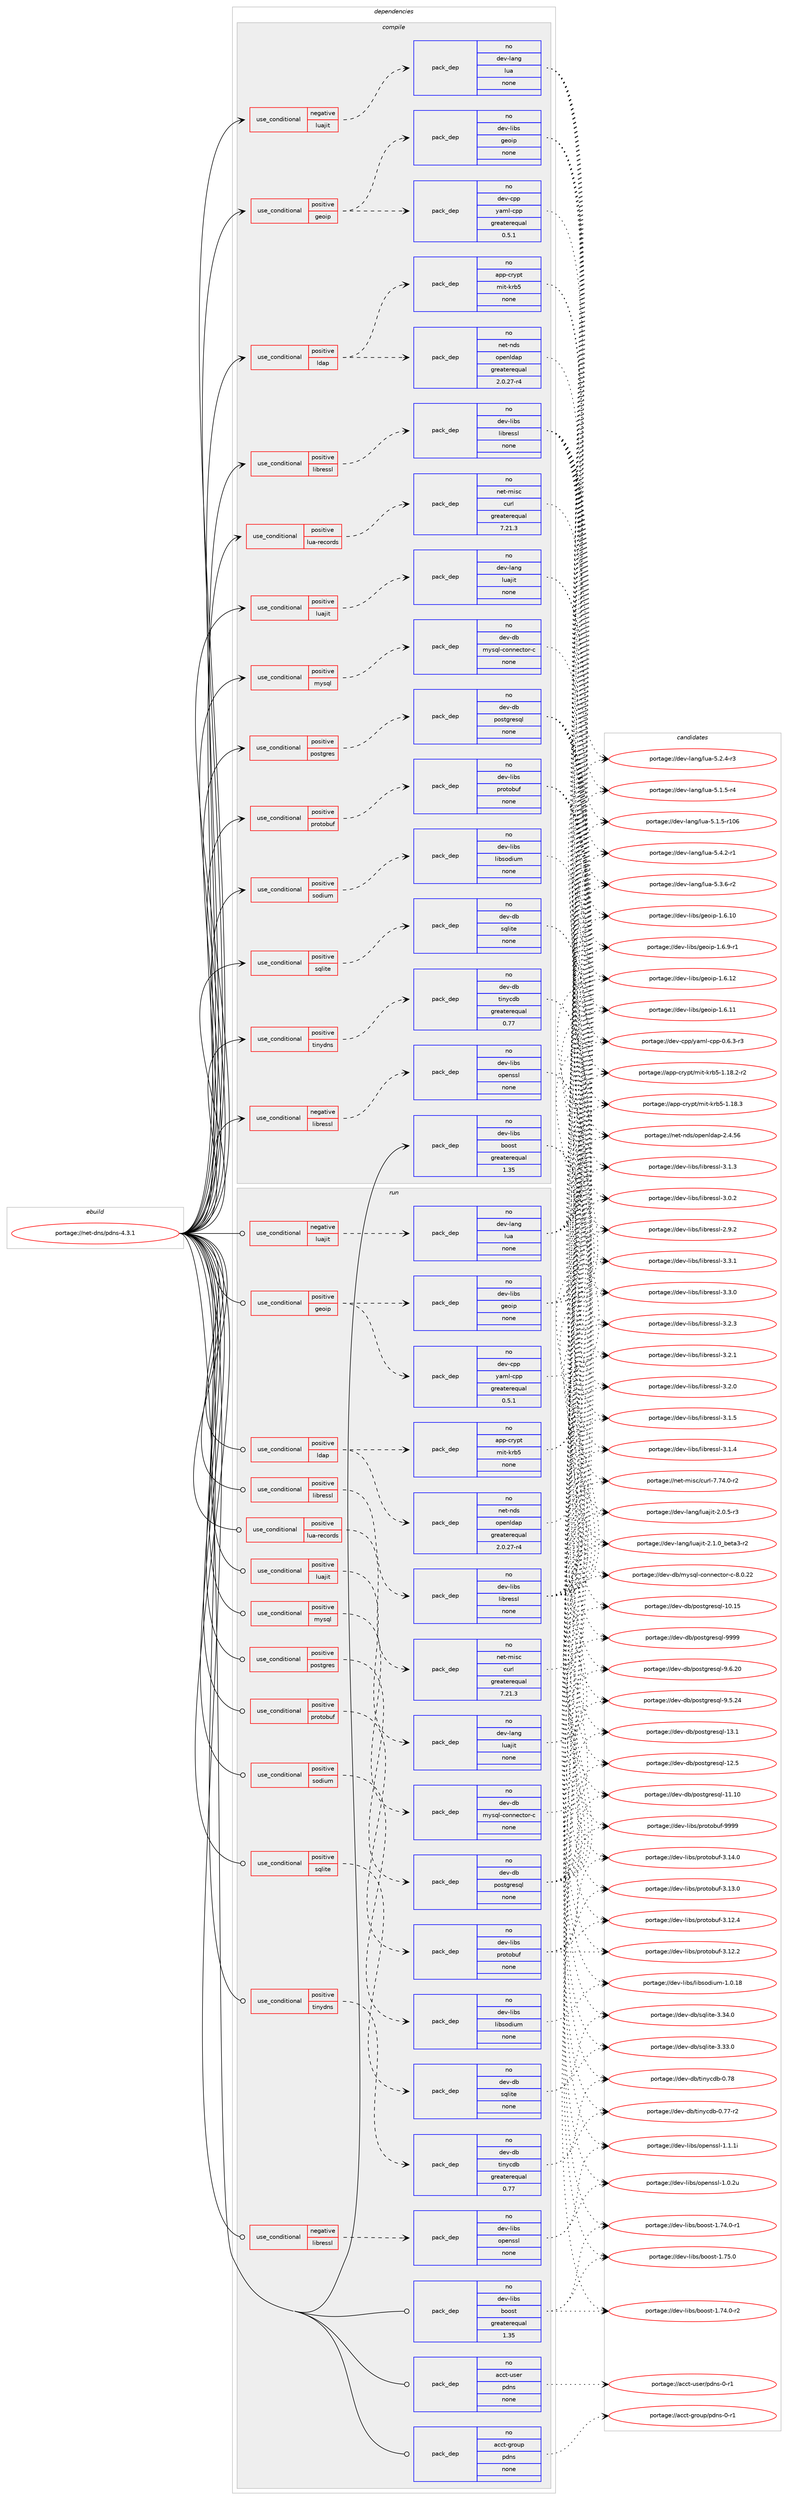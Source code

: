 digraph prolog {

# *************
# Graph options
# *************

newrank=true;
concentrate=true;
compound=true;
graph [rankdir=LR,fontname=Helvetica,fontsize=10,ranksep=1.5];#, ranksep=2.5, nodesep=0.2];
edge  [arrowhead=vee];
node  [fontname=Helvetica,fontsize=10];

# **********
# The ebuild
# **********

subgraph cluster_leftcol {
color=gray;
rank=same;
label=<<i>ebuild</i>>;
id [label="portage://net-dns/pdns-4.3.1", color=red, width=4, href="../net-dns/pdns-4.3.1.svg"];
}

# ****************
# The dependencies
# ****************

subgraph cluster_midcol {
color=gray;
label=<<i>dependencies</i>>;
subgraph cluster_compile {
fillcolor="#eeeeee";
style=filled;
label=<<i>compile</i>>;
subgraph cond465 {
dependency3575 [label=<<TABLE BORDER="0" CELLBORDER="1" CELLSPACING="0" CELLPADDING="4"><TR><TD ROWSPAN="3" CELLPADDING="10">use_conditional</TD></TR><TR><TD>negative</TD></TR><TR><TD>libressl</TD></TR></TABLE>>, shape=none, color=red];
subgraph pack2985 {
dependency3576 [label=<<TABLE BORDER="0" CELLBORDER="1" CELLSPACING="0" CELLPADDING="4" WIDTH="220"><TR><TD ROWSPAN="6" CELLPADDING="30">pack_dep</TD></TR><TR><TD WIDTH="110">no</TD></TR><TR><TD>dev-libs</TD></TR><TR><TD>openssl</TD></TR><TR><TD>none</TD></TR><TR><TD></TD></TR></TABLE>>, shape=none, color=blue];
}
dependency3575:e -> dependency3576:w [weight=20,style="dashed",arrowhead="vee"];
}
id:e -> dependency3575:w [weight=20,style="solid",arrowhead="vee"];
subgraph cond466 {
dependency3577 [label=<<TABLE BORDER="0" CELLBORDER="1" CELLSPACING="0" CELLPADDING="4"><TR><TD ROWSPAN="3" CELLPADDING="10">use_conditional</TD></TR><TR><TD>negative</TD></TR><TR><TD>luajit</TD></TR></TABLE>>, shape=none, color=red];
subgraph pack2986 {
dependency3578 [label=<<TABLE BORDER="0" CELLBORDER="1" CELLSPACING="0" CELLPADDING="4" WIDTH="220"><TR><TD ROWSPAN="6" CELLPADDING="30">pack_dep</TD></TR><TR><TD WIDTH="110">no</TD></TR><TR><TD>dev-lang</TD></TR><TR><TD>lua</TD></TR><TR><TD>none</TD></TR><TR><TD></TD></TR></TABLE>>, shape=none, color=blue];
}
dependency3577:e -> dependency3578:w [weight=20,style="dashed",arrowhead="vee"];
}
id:e -> dependency3577:w [weight=20,style="solid",arrowhead="vee"];
subgraph cond467 {
dependency3579 [label=<<TABLE BORDER="0" CELLBORDER="1" CELLSPACING="0" CELLPADDING="4"><TR><TD ROWSPAN="3" CELLPADDING="10">use_conditional</TD></TR><TR><TD>positive</TD></TR><TR><TD>geoip</TD></TR></TABLE>>, shape=none, color=red];
subgraph pack2987 {
dependency3580 [label=<<TABLE BORDER="0" CELLBORDER="1" CELLSPACING="0" CELLPADDING="4" WIDTH="220"><TR><TD ROWSPAN="6" CELLPADDING="30">pack_dep</TD></TR><TR><TD WIDTH="110">no</TD></TR><TR><TD>dev-cpp</TD></TR><TR><TD>yaml-cpp</TD></TR><TR><TD>greaterequal</TD></TR><TR><TD>0.5.1</TD></TR></TABLE>>, shape=none, color=blue];
}
dependency3579:e -> dependency3580:w [weight=20,style="dashed",arrowhead="vee"];
subgraph pack2988 {
dependency3581 [label=<<TABLE BORDER="0" CELLBORDER="1" CELLSPACING="0" CELLPADDING="4" WIDTH="220"><TR><TD ROWSPAN="6" CELLPADDING="30">pack_dep</TD></TR><TR><TD WIDTH="110">no</TD></TR><TR><TD>dev-libs</TD></TR><TR><TD>geoip</TD></TR><TR><TD>none</TD></TR><TR><TD></TD></TR></TABLE>>, shape=none, color=blue];
}
dependency3579:e -> dependency3581:w [weight=20,style="dashed",arrowhead="vee"];
}
id:e -> dependency3579:w [weight=20,style="solid",arrowhead="vee"];
subgraph cond468 {
dependency3582 [label=<<TABLE BORDER="0" CELLBORDER="1" CELLSPACING="0" CELLPADDING="4"><TR><TD ROWSPAN="3" CELLPADDING="10">use_conditional</TD></TR><TR><TD>positive</TD></TR><TR><TD>ldap</TD></TR></TABLE>>, shape=none, color=red];
subgraph pack2989 {
dependency3583 [label=<<TABLE BORDER="0" CELLBORDER="1" CELLSPACING="0" CELLPADDING="4" WIDTH="220"><TR><TD ROWSPAN="6" CELLPADDING="30">pack_dep</TD></TR><TR><TD WIDTH="110">no</TD></TR><TR><TD>net-nds</TD></TR><TR><TD>openldap</TD></TR><TR><TD>greaterequal</TD></TR><TR><TD>2.0.27-r4</TD></TR></TABLE>>, shape=none, color=blue];
}
dependency3582:e -> dependency3583:w [weight=20,style="dashed",arrowhead="vee"];
subgraph pack2990 {
dependency3584 [label=<<TABLE BORDER="0" CELLBORDER="1" CELLSPACING="0" CELLPADDING="4" WIDTH="220"><TR><TD ROWSPAN="6" CELLPADDING="30">pack_dep</TD></TR><TR><TD WIDTH="110">no</TD></TR><TR><TD>app-crypt</TD></TR><TR><TD>mit-krb5</TD></TR><TR><TD>none</TD></TR><TR><TD></TD></TR></TABLE>>, shape=none, color=blue];
}
dependency3582:e -> dependency3584:w [weight=20,style="dashed",arrowhead="vee"];
}
id:e -> dependency3582:w [weight=20,style="solid",arrowhead="vee"];
subgraph cond469 {
dependency3585 [label=<<TABLE BORDER="0" CELLBORDER="1" CELLSPACING="0" CELLPADDING="4"><TR><TD ROWSPAN="3" CELLPADDING="10">use_conditional</TD></TR><TR><TD>positive</TD></TR><TR><TD>libressl</TD></TR></TABLE>>, shape=none, color=red];
subgraph pack2991 {
dependency3586 [label=<<TABLE BORDER="0" CELLBORDER="1" CELLSPACING="0" CELLPADDING="4" WIDTH="220"><TR><TD ROWSPAN="6" CELLPADDING="30">pack_dep</TD></TR><TR><TD WIDTH="110">no</TD></TR><TR><TD>dev-libs</TD></TR><TR><TD>libressl</TD></TR><TR><TD>none</TD></TR><TR><TD></TD></TR></TABLE>>, shape=none, color=blue];
}
dependency3585:e -> dependency3586:w [weight=20,style="dashed",arrowhead="vee"];
}
id:e -> dependency3585:w [weight=20,style="solid",arrowhead="vee"];
subgraph cond470 {
dependency3587 [label=<<TABLE BORDER="0" CELLBORDER="1" CELLSPACING="0" CELLPADDING="4"><TR><TD ROWSPAN="3" CELLPADDING="10">use_conditional</TD></TR><TR><TD>positive</TD></TR><TR><TD>lua-records</TD></TR></TABLE>>, shape=none, color=red];
subgraph pack2992 {
dependency3588 [label=<<TABLE BORDER="0" CELLBORDER="1" CELLSPACING="0" CELLPADDING="4" WIDTH="220"><TR><TD ROWSPAN="6" CELLPADDING="30">pack_dep</TD></TR><TR><TD WIDTH="110">no</TD></TR><TR><TD>net-misc</TD></TR><TR><TD>curl</TD></TR><TR><TD>greaterequal</TD></TR><TR><TD>7.21.3</TD></TR></TABLE>>, shape=none, color=blue];
}
dependency3587:e -> dependency3588:w [weight=20,style="dashed",arrowhead="vee"];
}
id:e -> dependency3587:w [weight=20,style="solid",arrowhead="vee"];
subgraph cond471 {
dependency3589 [label=<<TABLE BORDER="0" CELLBORDER="1" CELLSPACING="0" CELLPADDING="4"><TR><TD ROWSPAN="3" CELLPADDING="10">use_conditional</TD></TR><TR><TD>positive</TD></TR><TR><TD>luajit</TD></TR></TABLE>>, shape=none, color=red];
subgraph pack2993 {
dependency3590 [label=<<TABLE BORDER="0" CELLBORDER="1" CELLSPACING="0" CELLPADDING="4" WIDTH="220"><TR><TD ROWSPAN="6" CELLPADDING="30">pack_dep</TD></TR><TR><TD WIDTH="110">no</TD></TR><TR><TD>dev-lang</TD></TR><TR><TD>luajit</TD></TR><TR><TD>none</TD></TR><TR><TD></TD></TR></TABLE>>, shape=none, color=blue];
}
dependency3589:e -> dependency3590:w [weight=20,style="dashed",arrowhead="vee"];
}
id:e -> dependency3589:w [weight=20,style="solid",arrowhead="vee"];
subgraph cond472 {
dependency3591 [label=<<TABLE BORDER="0" CELLBORDER="1" CELLSPACING="0" CELLPADDING="4"><TR><TD ROWSPAN="3" CELLPADDING="10">use_conditional</TD></TR><TR><TD>positive</TD></TR><TR><TD>mysql</TD></TR></TABLE>>, shape=none, color=red];
subgraph pack2994 {
dependency3592 [label=<<TABLE BORDER="0" CELLBORDER="1" CELLSPACING="0" CELLPADDING="4" WIDTH="220"><TR><TD ROWSPAN="6" CELLPADDING="30">pack_dep</TD></TR><TR><TD WIDTH="110">no</TD></TR><TR><TD>dev-db</TD></TR><TR><TD>mysql-connector-c</TD></TR><TR><TD>none</TD></TR><TR><TD></TD></TR></TABLE>>, shape=none, color=blue];
}
dependency3591:e -> dependency3592:w [weight=20,style="dashed",arrowhead="vee"];
}
id:e -> dependency3591:w [weight=20,style="solid",arrowhead="vee"];
subgraph cond473 {
dependency3593 [label=<<TABLE BORDER="0" CELLBORDER="1" CELLSPACING="0" CELLPADDING="4"><TR><TD ROWSPAN="3" CELLPADDING="10">use_conditional</TD></TR><TR><TD>positive</TD></TR><TR><TD>postgres</TD></TR></TABLE>>, shape=none, color=red];
subgraph pack2995 {
dependency3594 [label=<<TABLE BORDER="0" CELLBORDER="1" CELLSPACING="0" CELLPADDING="4" WIDTH="220"><TR><TD ROWSPAN="6" CELLPADDING="30">pack_dep</TD></TR><TR><TD WIDTH="110">no</TD></TR><TR><TD>dev-db</TD></TR><TR><TD>postgresql</TD></TR><TR><TD>none</TD></TR><TR><TD></TD></TR></TABLE>>, shape=none, color=blue];
}
dependency3593:e -> dependency3594:w [weight=20,style="dashed",arrowhead="vee"];
}
id:e -> dependency3593:w [weight=20,style="solid",arrowhead="vee"];
subgraph cond474 {
dependency3595 [label=<<TABLE BORDER="0" CELLBORDER="1" CELLSPACING="0" CELLPADDING="4"><TR><TD ROWSPAN="3" CELLPADDING="10">use_conditional</TD></TR><TR><TD>positive</TD></TR><TR><TD>protobuf</TD></TR></TABLE>>, shape=none, color=red];
subgraph pack2996 {
dependency3596 [label=<<TABLE BORDER="0" CELLBORDER="1" CELLSPACING="0" CELLPADDING="4" WIDTH="220"><TR><TD ROWSPAN="6" CELLPADDING="30">pack_dep</TD></TR><TR><TD WIDTH="110">no</TD></TR><TR><TD>dev-libs</TD></TR><TR><TD>protobuf</TD></TR><TR><TD>none</TD></TR><TR><TD></TD></TR></TABLE>>, shape=none, color=blue];
}
dependency3595:e -> dependency3596:w [weight=20,style="dashed",arrowhead="vee"];
}
id:e -> dependency3595:w [weight=20,style="solid",arrowhead="vee"];
subgraph cond475 {
dependency3597 [label=<<TABLE BORDER="0" CELLBORDER="1" CELLSPACING="0" CELLPADDING="4"><TR><TD ROWSPAN="3" CELLPADDING="10">use_conditional</TD></TR><TR><TD>positive</TD></TR><TR><TD>sodium</TD></TR></TABLE>>, shape=none, color=red];
subgraph pack2997 {
dependency3598 [label=<<TABLE BORDER="0" CELLBORDER="1" CELLSPACING="0" CELLPADDING="4" WIDTH="220"><TR><TD ROWSPAN="6" CELLPADDING="30">pack_dep</TD></TR><TR><TD WIDTH="110">no</TD></TR><TR><TD>dev-libs</TD></TR><TR><TD>libsodium</TD></TR><TR><TD>none</TD></TR><TR><TD></TD></TR></TABLE>>, shape=none, color=blue];
}
dependency3597:e -> dependency3598:w [weight=20,style="dashed",arrowhead="vee"];
}
id:e -> dependency3597:w [weight=20,style="solid",arrowhead="vee"];
subgraph cond476 {
dependency3599 [label=<<TABLE BORDER="0" CELLBORDER="1" CELLSPACING="0" CELLPADDING="4"><TR><TD ROWSPAN="3" CELLPADDING="10">use_conditional</TD></TR><TR><TD>positive</TD></TR><TR><TD>sqlite</TD></TR></TABLE>>, shape=none, color=red];
subgraph pack2998 {
dependency3600 [label=<<TABLE BORDER="0" CELLBORDER="1" CELLSPACING="0" CELLPADDING="4" WIDTH="220"><TR><TD ROWSPAN="6" CELLPADDING="30">pack_dep</TD></TR><TR><TD WIDTH="110">no</TD></TR><TR><TD>dev-db</TD></TR><TR><TD>sqlite</TD></TR><TR><TD>none</TD></TR><TR><TD></TD></TR></TABLE>>, shape=none, color=blue];
}
dependency3599:e -> dependency3600:w [weight=20,style="dashed",arrowhead="vee"];
}
id:e -> dependency3599:w [weight=20,style="solid",arrowhead="vee"];
subgraph cond477 {
dependency3601 [label=<<TABLE BORDER="0" CELLBORDER="1" CELLSPACING="0" CELLPADDING="4"><TR><TD ROWSPAN="3" CELLPADDING="10">use_conditional</TD></TR><TR><TD>positive</TD></TR><TR><TD>tinydns</TD></TR></TABLE>>, shape=none, color=red];
subgraph pack2999 {
dependency3602 [label=<<TABLE BORDER="0" CELLBORDER="1" CELLSPACING="0" CELLPADDING="4" WIDTH="220"><TR><TD ROWSPAN="6" CELLPADDING="30">pack_dep</TD></TR><TR><TD WIDTH="110">no</TD></TR><TR><TD>dev-db</TD></TR><TR><TD>tinycdb</TD></TR><TR><TD>greaterequal</TD></TR><TR><TD>0.77</TD></TR></TABLE>>, shape=none, color=blue];
}
dependency3601:e -> dependency3602:w [weight=20,style="dashed",arrowhead="vee"];
}
id:e -> dependency3601:w [weight=20,style="solid",arrowhead="vee"];
subgraph pack3000 {
dependency3603 [label=<<TABLE BORDER="0" CELLBORDER="1" CELLSPACING="0" CELLPADDING="4" WIDTH="220"><TR><TD ROWSPAN="6" CELLPADDING="30">pack_dep</TD></TR><TR><TD WIDTH="110">no</TD></TR><TR><TD>dev-libs</TD></TR><TR><TD>boost</TD></TR><TR><TD>greaterequal</TD></TR><TR><TD>1.35</TD></TR></TABLE>>, shape=none, color=blue];
}
id:e -> dependency3603:w [weight=20,style="solid",arrowhead="vee"];
}
subgraph cluster_compileandrun {
fillcolor="#eeeeee";
style=filled;
label=<<i>compile and run</i>>;
}
subgraph cluster_run {
fillcolor="#eeeeee";
style=filled;
label=<<i>run</i>>;
subgraph cond478 {
dependency3604 [label=<<TABLE BORDER="0" CELLBORDER="1" CELLSPACING="0" CELLPADDING="4"><TR><TD ROWSPAN="3" CELLPADDING="10">use_conditional</TD></TR><TR><TD>negative</TD></TR><TR><TD>libressl</TD></TR></TABLE>>, shape=none, color=red];
subgraph pack3001 {
dependency3605 [label=<<TABLE BORDER="0" CELLBORDER="1" CELLSPACING="0" CELLPADDING="4" WIDTH="220"><TR><TD ROWSPAN="6" CELLPADDING="30">pack_dep</TD></TR><TR><TD WIDTH="110">no</TD></TR><TR><TD>dev-libs</TD></TR><TR><TD>openssl</TD></TR><TR><TD>none</TD></TR><TR><TD></TD></TR></TABLE>>, shape=none, color=blue];
}
dependency3604:e -> dependency3605:w [weight=20,style="dashed",arrowhead="vee"];
}
id:e -> dependency3604:w [weight=20,style="solid",arrowhead="odot"];
subgraph cond479 {
dependency3606 [label=<<TABLE BORDER="0" CELLBORDER="1" CELLSPACING="0" CELLPADDING="4"><TR><TD ROWSPAN="3" CELLPADDING="10">use_conditional</TD></TR><TR><TD>negative</TD></TR><TR><TD>luajit</TD></TR></TABLE>>, shape=none, color=red];
subgraph pack3002 {
dependency3607 [label=<<TABLE BORDER="0" CELLBORDER="1" CELLSPACING="0" CELLPADDING="4" WIDTH="220"><TR><TD ROWSPAN="6" CELLPADDING="30">pack_dep</TD></TR><TR><TD WIDTH="110">no</TD></TR><TR><TD>dev-lang</TD></TR><TR><TD>lua</TD></TR><TR><TD>none</TD></TR><TR><TD></TD></TR></TABLE>>, shape=none, color=blue];
}
dependency3606:e -> dependency3607:w [weight=20,style="dashed",arrowhead="vee"];
}
id:e -> dependency3606:w [weight=20,style="solid",arrowhead="odot"];
subgraph cond480 {
dependency3608 [label=<<TABLE BORDER="0" CELLBORDER="1" CELLSPACING="0" CELLPADDING="4"><TR><TD ROWSPAN="3" CELLPADDING="10">use_conditional</TD></TR><TR><TD>positive</TD></TR><TR><TD>geoip</TD></TR></TABLE>>, shape=none, color=red];
subgraph pack3003 {
dependency3609 [label=<<TABLE BORDER="0" CELLBORDER="1" CELLSPACING="0" CELLPADDING="4" WIDTH="220"><TR><TD ROWSPAN="6" CELLPADDING="30">pack_dep</TD></TR><TR><TD WIDTH="110">no</TD></TR><TR><TD>dev-cpp</TD></TR><TR><TD>yaml-cpp</TD></TR><TR><TD>greaterequal</TD></TR><TR><TD>0.5.1</TD></TR></TABLE>>, shape=none, color=blue];
}
dependency3608:e -> dependency3609:w [weight=20,style="dashed",arrowhead="vee"];
subgraph pack3004 {
dependency3610 [label=<<TABLE BORDER="0" CELLBORDER="1" CELLSPACING="0" CELLPADDING="4" WIDTH="220"><TR><TD ROWSPAN="6" CELLPADDING="30">pack_dep</TD></TR><TR><TD WIDTH="110">no</TD></TR><TR><TD>dev-libs</TD></TR><TR><TD>geoip</TD></TR><TR><TD>none</TD></TR><TR><TD></TD></TR></TABLE>>, shape=none, color=blue];
}
dependency3608:e -> dependency3610:w [weight=20,style="dashed",arrowhead="vee"];
}
id:e -> dependency3608:w [weight=20,style="solid",arrowhead="odot"];
subgraph cond481 {
dependency3611 [label=<<TABLE BORDER="0" CELLBORDER="1" CELLSPACING="0" CELLPADDING="4"><TR><TD ROWSPAN="3" CELLPADDING="10">use_conditional</TD></TR><TR><TD>positive</TD></TR><TR><TD>ldap</TD></TR></TABLE>>, shape=none, color=red];
subgraph pack3005 {
dependency3612 [label=<<TABLE BORDER="0" CELLBORDER="1" CELLSPACING="0" CELLPADDING="4" WIDTH="220"><TR><TD ROWSPAN="6" CELLPADDING="30">pack_dep</TD></TR><TR><TD WIDTH="110">no</TD></TR><TR><TD>net-nds</TD></TR><TR><TD>openldap</TD></TR><TR><TD>greaterequal</TD></TR><TR><TD>2.0.27-r4</TD></TR></TABLE>>, shape=none, color=blue];
}
dependency3611:e -> dependency3612:w [weight=20,style="dashed",arrowhead="vee"];
subgraph pack3006 {
dependency3613 [label=<<TABLE BORDER="0" CELLBORDER="1" CELLSPACING="0" CELLPADDING="4" WIDTH="220"><TR><TD ROWSPAN="6" CELLPADDING="30">pack_dep</TD></TR><TR><TD WIDTH="110">no</TD></TR><TR><TD>app-crypt</TD></TR><TR><TD>mit-krb5</TD></TR><TR><TD>none</TD></TR><TR><TD></TD></TR></TABLE>>, shape=none, color=blue];
}
dependency3611:e -> dependency3613:w [weight=20,style="dashed",arrowhead="vee"];
}
id:e -> dependency3611:w [weight=20,style="solid",arrowhead="odot"];
subgraph cond482 {
dependency3614 [label=<<TABLE BORDER="0" CELLBORDER="1" CELLSPACING="0" CELLPADDING="4"><TR><TD ROWSPAN="3" CELLPADDING="10">use_conditional</TD></TR><TR><TD>positive</TD></TR><TR><TD>libressl</TD></TR></TABLE>>, shape=none, color=red];
subgraph pack3007 {
dependency3615 [label=<<TABLE BORDER="0" CELLBORDER="1" CELLSPACING="0" CELLPADDING="4" WIDTH="220"><TR><TD ROWSPAN="6" CELLPADDING="30">pack_dep</TD></TR><TR><TD WIDTH="110">no</TD></TR><TR><TD>dev-libs</TD></TR><TR><TD>libressl</TD></TR><TR><TD>none</TD></TR><TR><TD></TD></TR></TABLE>>, shape=none, color=blue];
}
dependency3614:e -> dependency3615:w [weight=20,style="dashed",arrowhead="vee"];
}
id:e -> dependency3614:w [weight=20,style="solid",arrowhead="odot"];
subgraph cond483 {
dependency3616 [label=<<TABLE BORDER="0" CELLBORDER="1" CELLSPACING="0" CELLPADDING="4"><TR><TD ROWSPAN="3" CELLPADDING="10">use_conditional</TD></TR><TR><TD>positive</TD></TR><TR><TD>lua-records</TD></TR></TABLE>>, shape=none, color=red];
subgraph pack3008 {
dependency3617 [label=<<TABLE BORDER="0" CELLBORDER="1" CELLSPACING="0" CELLPADDING="4" WIDTH="220"><TR><TD ROWSPAN="6" CELLPADDING="30">pack_dep</TD></TR><TR><TD WIDTH="110">no</TD></TR><TR><TD>net-misc</TD></TR><TR><TD>curl</TD></TR><TR><TD>greaterequal</TD></TR><TR><TD>7.21.3</TD></TR></TABLE>>, shape=none, color=blue];
}
dependency3616:e -> dependency3617:w [weight=20,style="dashed",arrowhead="vee"];
}
id:e -> dependency3616:w [weight=20,style="solid",arrowhead="odot"];
subgraph cond484 {
dependency3618 [label=<<TABLE BORDER="0" CELLBORDER="1" CELLSPACING="0" CELLPADDING="4"><TR><TD ROWSPAN="3" CELLPADDING="10">use_conditional</TD></TR><TR><TD>positive</TD></TR><TR><TD>luajit</TD></TR></TABLE>>, shape=none, color=red];
subgraph pack3009 {
dependency3619 [label=<<TABLE BORDER="0" CELLBORDER="1" CELLSPACING="0" CELLPADDING="4" WIDTH="220"><TR><TD ROWSPAN="6" CELLPADDING="30">pack_dep</TD></TR><TR><TD WIDTH="110">no</TD></TR><TR><TD>dev-lang</TD></TR><TR><TD>luajit</TD></TR><TR><TD>none</TD></TR><TR><TD></TD></TR></TABLE>>, shape=none, color=blue];
}
dependency3618:e -> dependency3619:w [weight=20,style="dashed",arrowhead="vee"];
}
id:e -> dependency3618:w [weight=20,style="solid",arrowhead="odot"];
subgraph cond485 {
dependency3620 [label=<<TABLE BORDER="0" CELLBORDER="1" CELLSPACING="0" CELLPADDING="4"><TR><TD ROWSPAN="3" CELLPADDING="10">use_conditional</TD></TR><TR><TD>positive</TD></TR><TR><TD>mysql</TD></TR></TABLE>>, shape=none, color=red];
subgraph pack3010 {
dependency3621 [label=<<TABLE BORDER="0" CELLBORDER="1" CELLSPACING="0" CELLPADDING="4" WIDTH="220"><TR><TD ROWSPAN="6" CELLPADDING="30">pack_dep</TD></TR><TR><TD WIDTH="110">no</TD></TR><TR><TD>dev-db</TD></TR><TR><TD>mysql-connector-c</TD></TR><TR><TD>none</TD></TR><TR><TD></TD></TR></TABLE>>, shape=none, color=blue];
}
dependency3620:e -> dependency3621:w [weight=20,style="dashed",arrowhead="vee"];
}
id:e -> dependency3620:w [weight=20,style="solid",arrowhead="odot"];
subgraph cond486 {
dependency3622 [label=<<TABLE BORDER="0" CELLBORDER="1" CELLSPACING="0" CELLPADDING="4"><TR><TD ROWSPAN="3" CELLPADDING="10">use_conditional</TD></TR><TR><TD>positive</TD></TR><TR><TD>postgres</TD></TR></TABLE>>, shape=none, color=red];
subgraph pack3011 {
dependency3623 [label=<<TABLE BORDER="0" CELLBORDER="1" CELLSPACING="0" CELLPADDING="4" WIDTH="220"><TR><TD ROWSPAN="6" CELLPADDING="30">pack_dep</TD></TR><TR><TD WIDTH="110">no</TD></TR><TR><TD>dev-db</TD></TR><TR><TD>postgresql</TD></TR><TR><TD>none</TD></TR><TR><TD></TD></TR></TABLE>>, shape=none, color=blue];
}
dependency3622:e -> dependency3623:w [weight=20,style="dashed",arrowhead="vee"];
}
id:e -> dependency3622:w [weight=20,style="solid",arrowhead="odot"];
subgraph cond487 {
dependency3624 [label=<<TABLE BORDER="0" CELLBORDER="1" CELLSPACING="0" CELLPADDING="4"><TR><TD ROWSPAN="3" CELLPADDING="10">use_conditional</TD></TR><TR><TD>positive</TD></TR><TR><TD>protobuf</TD></TR></TABLE>>, shape=none, color=red];
subgraph pack3012 {
dependency3625 [label=<<TABLE BORDER="0" CELLBORDER="1" CELLSPACING="0" CELLPADDING="4" WIDTH="220"><TR><TD ROWSPAN="6" CELLPADDING="30">pack_dep</TD></TR><TR><TD WIDTH="110">no</TD></TR><TR><TD>dev-libs</TD></TR><TR><TD>protobuf</TD></TR><TR><TD>none</TD></TR><TR><TD></TD></TR></TABLE>>, shape=none, color=blue];
}
dependency3624:e -> dependency3625:w [weight=20,style="dashed",arrowhead="vee"];
}
id:e -> dependency3624:w [weight=20,style="solid",arrowhead="odot"];
subgraph cond488 {
dependency3626 [label=<<TABLE BORDER="0" CELLBORDER="1" CELLSPACING="0" CELLPADDING="4"><TR><TD ROWSPAN="3" CELLPADDING="10">use_conditional</TD></TR><TR><TD>positive</TD></TR><TR><TD>sodium</TD></TR></TABLE>>, shape=none, color=red];
subgraph pack3013 {
dependency3627 [label=<<TABLE BORDER="0" CELLBORDER="1" CELLSPACING="0" CELLPADDING="4" WIDTH="220"><TR><TD ROWSPAN="6" CELLPADDING="30">pack_dep</TD></TR><TR><TD WIDTH="110">no</TD></TR><TR><TD>dev-libs</TD></TR><TR><TD>libsodium</TD></TR><TR><TD>none</TD></TR><TR><TD></TD></TR></TABLE>>, shape=none, color=blue];
}
dependency3626:e -> dependency3627:w [weight=20,style="dashed",arrowhead="vee"];
}
id:e -> dependency3626:w [weight=20,style="solid",arrowhead="odot"];
subgraph cond489 {
dependency3628 [label=<<TABLE BORDER="0" CELLBORDER="1" CELLSPACING="0" CELLPADDING="4"><TR><TD ROWSPAN="3" CELLPADDING="10">use_conditional</TD></TR><TR><TD>positive</TD></TR><TR><TD>sqlite</TD></TR></TABLE>>, shape=none, color=red];
subgraph pack3014 {
dependency3629 [label=<<TABLE BORDER="0" CELLBORDER="1" CELLSPACING="0" CELLPADDING="4" WIDTH="220"><TR><TD ROWSPAN="6" CELLPADDING="30">pack_dep</TD></TR><TR><TD WIDTH="110">no</TD></TR><TR><TD>dev-db</TD></TR><TR><TD>sqlite</TD></TR><TR><TD>none</TD></TR><TR><TD></TD></TR></TABLE>>, shape=none, color=blue];
}
dependency3628:e -> dependency3629:w [weight=20,style="dashed",arrowhead="vee"];
}
id:e -> dependency3628:w [weight=20,style="solid",arrowhead="odot"];
subgraph cond490 {
dependency3630 [label=<<TABLE BORDER="0" CELLBORDER="1" CELLSPACING="0" CELLPADDING="4"><TR><TD ROWSPAN="3" CELLPADDING="10">use_conditional</TD></TR><TR><TD>positive</TD></TR><TR><TD>tinydns</TD></TR></TABLE>>, shape=none, color=red];
subgraph pack3015 {
dependency3631 [label=<<TABLE BORDER="0" CELLBORDER="1" CELLSPACING="0" CELLPADDING="4" WIDTH="220"><TR><TD ROWSPAN="6" CELLPADDING="30">pack_dep</TD></TR><TR><TD WIDTH="110">no</TD></TR><TR><TD>dev-db</TD></TR><TR><TD>tinycdb</TD></TR><TR><TD>greaterequal</TD></TR><TR><TD>0.77</TD></TR></TABLE>>, shape=none, color=blue];
}
dependency3630:e -> dependency3631:w [weight=20,style="dashed",arrowhead="vee"];
}
id:e -> dependency3630:w [weight=20,style="solid",arrowhead="odot"];
subgraph pack3016 {
dependency3632 [label=<<TABLE BORDER="0" CELLBORDER="1" CELLSPACING="0" CELLPADDING="4" WIDTH="220"><TR><TD ROWSPAN="6" CELLPADDING="30">pack_dep</TD></TR><TR><TD WIDTH="110">no</TD></TR><TR><TD>acct-group</TD></TR><TR><TD>pdns</TD></TR><TR><TD>none</TD></TR><TR><TD></TD></TR></TABLE>>, shape=none, color=blue];
}
id:e -> dependency3632:w [weight=20,style="solid",arrowhead="odot"];
subgraph pack3017 {
dependency3633 [label=<<TABLE BORDER="0" CELLBORDER="1" CELLSPACING="0" CELLPADDING="4" WIDTH="220"><TR><TD ROWSPAN="6" CELLPADDING="30">pack_dep</TD></TR><TR><TD WIDTH="110">no</TD></TR><TR><TD>acct-user</TD></TR><TR><TD>pdns</TD></TR><TR><TD>none</TD></TR><TR><TD></TD></TR></TABLE>>, shape=none, color=blue];
}
id:e -> dependency3633:w [weight=20,style="solid",arrowhead="odot"];
subgraph pack3018 {
dependency3634 [label=<<TABLE BORDER="0" CELLBORDER="1" CELLSPACING="0" CELLPADDING="4" WIDTH="220"><TR><TD ROWSPAN="6" CELLPADDING="30">pack_dep</TD></TR><TR><TD WIDTH="110">no</TD></TR><TR><TD>dev-libs</TD></TR><TR><TD>boost</TD></TR><TR><TD>greaterequal</TD></TR><TR><TD>1.35</TD></TR></TABLE>>, shape=none, color=blue];
}
id:e -> dependency3634:w [weight=20,style="solid",arrowhead="odot"];
}
}

# **************
# The candidates
# **************

subgraph cluster_choices {
rank=same;
color=gray;
label=<<i>candidates</i>>;

subgraph choice2985 {
color=black;
nodesep=1;
choice100101118451081059811547111112101110115115108454946494649105 [label="portage://dev-libs/openssl-1.1.1i", color=red, width=4,href="../dev-libs/openssl-1.1.1i.svg"];
choice100101118451081059811547111112101110115115108454946484650117 [label="portage://dev-libs/openssl-1.0.2u", color=red, width=4,href="../dev-libs/openssl-1.0.2u.svg"];
dependency3576:e -> choice100101118451081059811547111112101110115115108454946494649105:w [style=dotted,weight="100"];
dependency3576:e -> choice100101118451081059811547111112101110115115108454946484650117:w [style=dotted,weight="100"];
}
subgraph choice2986 {
color=black;
nodesep=1;
choice100101118451089711010347108117974553465246504511449 [label="portage://dev-lang/lua-5.4.2-r1", color=red, width=4,href="../dev-lang/lua-5.4.2-r1.svg"];
choice100101118451089711010347108117974553465146544511450 [label="portage://dev-lang/lua-5.3.6-r2", color=red, width=4,href="../dev-lang/lua-5.3.6-r2.svg"];
choice100101118451089711010347108117974553465046524511451 [label="portage://dev-lang/lua-5.2.4-r3", color=red, width=4,href="../dev-lang/lua-5.2.4-r3.svg"];
choice100101118451089711010347108117974553464946534511452 [label="portage://dev-lang/lua-5.1.5-r4", color=red, width=4,href="../dev-lang/lua-5.1.5-r4.svg"];
choice1001011184510897110103471081179745534649465345114494854 [label="portage://dev-lang/lua-5.1.5-r106", color=red, width=4,href="../dev-lang/lua-5.1.5-r106.svg"];
dependency3578:e -> choice100101118451089711010347108117974553465246504511449:w [style=dotted,weight="100"];
dependency3578:e -> choice100101118451089711010347108117974553465146544511450:w [style=dotted,weight="100"];
dependency3578:e -> choice100101118451089711010347108117974553465046524511451:w [style=dotted,weight="100"];
dependency3578:e -> choice100101118451089711010347108117974553464946534511452:w [style=dotted,weight="100"];
dependency3578:e -> choice1001011184510897110103471081179745534649465345114494854:w [style=dotted,weight="100"];
}
subgraph choice2987 {
color=black;
nodesep=1;
choice1001011184599112112471219710910845991121124548465446514511451 [label="portage://dev-cpp/yaml-cpp-0.6.3-r3", color=red, width=4,href="../dev-cpp/yaml-cpp-0.6.3-r3.svg"];
dependency3580:e -> choice1001011184599112112471219710910845991121124548465446514511451:w [style=dotted,weight="100"];
}
subgraph choice2988 {
color=black;
nodesep=1;
choice1001011184510810598115471031011111051124549465446574511449 [label="portage://dev-libs/geoip-1.6.9-r1", color=red, width=4,href="../dev-libs/geoip-1.6.9-r1.svg"];
choice10010111845108105981154710310111110511245494654464950 [label="portage://dev-libs/geoip-1.6.12", color=red, width=4,href="../dev-libs/geoip-1.6.12.svg"];
choice10010111845108105981154710310111110511245494654464949 [label="portage://dev-libs/geoip-1.6.11", color=red, width=4,href="../dev-libs/geoip-1.6.11.svg"];
choice10010111845108105981154710310111110511245494654464948 [label="portage://dev-libs/geoip-1.6.10", color=red, width=4,href="../dev-libs/geoip-1.6.10.svg"];
dependency3581:e -> choice1001011184510810598115471031011111051124549465446574511449:w [style=dotted,weight="100"];
dependency3581:e -> choice10010111845108105981154710310111110511245494654464950:w [style=dotted,weight="100"];
dependency3581:e -> choice10010111845108105981154710310111110511245494654464949:w [style=dotted,weight="100"];
dependency3581:e -> choice10010111845108105981154710310111110511245494654464948:w [style=dotted,weight="100"];
}
subgraph choice2989 {
color=black;
nodesep=1;
choice11010111645110100115471111121011101081009711245504652465354 [label="portage://net-nds/openldap-2.4.56", color=red, width=4,href="../net-nds/openldap-2.4.56.svg"];
dependency3583:e -> choice11010111645110100115471111121011101081009711245504652465354:w [style=dotted,weight="100"];
}
subgraph choice2990 {
color=black;
nodesep=1;
choice9711211245991141211121164710910511645107114985345494649564651 [label="portage://app-crypt/mit-krb5-1.18.3", color=red, width=4,href="../app-crypt/mit-krb5-1.18.3.svg"];
choice97112112459911412111211647109105116451071149853454946495646504511450 [label="portage://app-crypt/mit-krb5-1.18.2-r2", color=red, width=4,href="../app-crypt/mit-krb5-1.18.2-r2.svg"];
dependency3584:e -> choice9711211245991141211121164710910511645107114985345494649564651:w [style=dotted,weight="100"];
dependency3584:e -> choice97112112459911412111211647109105116451071149853454946495646504511450:w [style=dotted,weight="100"];
}
subgraph choice2991 {
color=black;
nodesep=1;
choice10010111845108105981154710810598114101115115108455146514649 [label="portage://dev-libs/libressl-3.3.1", color=red, width=4,href="../dev-libs/libressl-3.3.1.svg"];
choice10010111845108105981154710810598114101115115108455146514648 [label="portage://dev-libs/libressl-3.3.0", color=red, width=4,href="../dev-libs/libressl-3.3.0.svg"];
choice10010111845108105981154710810598114101115115108455146504651 [label="portage://dev-libs/libressl-3.2.3", color=red, width=4,href="../dev-libs/libressl-3.2.3.svg"];
choice10010111845108105981154710810598114101115115108455146504649 [label="portage://dev-libs/libressl-3.2.1", color=red, width=4,href="../dev-libs/libressl-3.2.1.svg"];
choice10010111845108105981154710810598114101115115108455146504648 [label="portage://dev-libs/libressl-3.2.0", color=red, width=4,href="../dev-libs/libressl-3.2.0.svg"];
choice10010111845108105981154710810598114101115115108455146494653 [label="portage://dev-libs/libressl-3.1.5", color=red, width=4,href="../dev-libs/libressl-3.1.5.svg"];
choice10010111845108105981154710810598114101115115108455146494652 [label="portage://dev-libs/libressl-3.1.4", color=red, width=4,href="../dev-libs/libressl-3.1.4.svg"];
choice10010111845108105981154710810598114101115115108455146494651 [label="portage://dev-libs/libressl-3.1.3", color=red, width=4,href="../dev-libs/libressl-3.1.3.svg"];
choice10010111845108105981154710810598114101115115108455146484650 [label="portage://dev-libs/libressl-3.0.2", color=red, width=4,href="../dev-libs/libressl-3.0.2.svg"];
choice10010111845108105981154710810598114101115115108455046574650 [label="portage://dev-libs/libressl-2.9.2", color=red, width=4,href="../dev-libs/libressl-2.9.2.svg"];
dependency3586:e -> choice10010111845108105981154710810598114101115115108455146514649:w [style=dotted,weight="100"];
dependency3586:e -> choice10010111845108105981154710810598114101115115108455146514648:w [style=dotted,weight="100"];
dependency3586:e -> choice10010111845108105981154710810598114101115115108455146504651:w [style=dotted,weight="100"];
dependency3586:e -> choice10010111845108105981154710810598114101115115108455146504649:w [style=dotted,weight="100"];
dependency3586:e -> choice10010111845108105981154710810598114101115115108455146504648:w [style=dotted,weight="100"];
dependency3586:e -> choice10010111845108105981154710810598114101115115108455146494653:w [style=dotted,weight="100"];
dependency3586:e -> choice10010111845108105981154710810598114101115115108455146494652:w [style=dotted,weight="100"];
dependency3586:e -> choice10010111845108105981154710810598114101115115108455146494651:w [style=dotted,weight="100"];
dependency3586:e -> choice10010111845108105981154710810598114101115115108455146484650:w [style=dotted,weight="100"];
dependency3586:e -> choice10010111845108105981154710810598114101115115108455046574650:w [style=dotted,weight="100"];
}
subgraph choice2992 {
color=black;
nodesep=1;
choice11010111645109105115994799117114108455546555246484511450 [label="portage://net-misc/curl-7.74.0-r2", color=red, width=4,href="../net-misc/curl-7.74.0-r2.svg"];
dependency3588:e -> choice11010111645109105115994799117114108455546555246484511450:w [style=dotted,weight="100"];
}
subgraph choice2993 {
color=black;
nodesep=1;
choice10010111845108971101034710811797106105116455046494648959810111697514511450 [label="portage://dev-lang/luajit-2.1.0_beta3-r2", color=red, width=4,href="../dev-lang/luajit-2.1.0_beta3-r2.svg"];
choice100101118451089711010347108117971061051164550464846534511451 [label="portage://dev-lang/luajit-2.0.5-r3", color=red, width=4,href="../dev-lang/luajit-2.0.5-r3.svg"];
dependency3590:e -> choice10010111845108971101034710811797106105116455046494648959810111697514511450:w [style=dotted,weight="100"];
dependency3590:e -> choice100101118451089711010347108117971061051164550464846534511451:w [style=dotted,weight="100"];
}
subgraph choice2994 {
color=black;
nodesep=1;
choice100101118451009847109121115113108459911111011010199116111114459945564648465050 [label="portage://dev-db/mysql-connector-c-8.0.22", color=red, width=4,href="../dev-db/mysql-connector-c-8.0.22.svg"];
dependency3592:e -> choice100101118451009847109121115113108459911111011010199116111114459945564648465050:w [style=dotted,weight="100"];
}
subgraph choice2995 {
color=black;
nodesep=1;
choice1001011184510098471121111151161031141011151131084557575757 [label="portage://dev-db/postgresql-9999", color=red, width=4,href="../dev-db/postgresql-9999.svg"];
choice10010111845100984711211111511610311410111511310845574654465048 [label="portage://dev-db/postgresql-9.6.20", color=red, width=4,href="../dev-db/postgresql-9.6.20.svg"];
choice10010111845100984711211111511610311410111511310845574653465052 [label="portage://dev-db/postgresql-9.5.24", color=red, width=4,href="../dev-db/postgresql-9.5.24.svg"];
choice1001011184510098471121111151161031141011151131084549514649 [label="portage://dev-db/postgresql-13.1", color=red, width=4,href="../dev-db/postgresql-13.1.svg"];
choice1001011184510098471121111151161031141011151131084549504653 [label="portage://dev-db/postgresql-12.5", color=red, width=4,href="../dev-db/postgresql-12.5.svg"];
choice100101118451009847112111115116103114101115113108454949464948 [label="portage://dev-db/postgresql-11.10", color=red, width=4,href="../dev-db/postgresql-11.10.svg"];
choice100101118451009847112111115116103114101115113108454948464953 [label="portage://dev-db/postgresql-10.15", color=red, width=4,href="../dev-db/postgresql-10.15.svg"];
dependency3594:e -> choice1001011184510098471121111151161031141011151131084557575757:w [style=dotted,weight="100"];
dependency3594:e -> choice10010111845100984711211111511610311410111511310845574654465048:w [style=dotted,weight="100"];
dependency3594:e -> choice10010111845100984711211111511610311410111511310845574653465052:w [style=dotted,weight="100"];
dependency3594:e -> choice1001011184510098471121111151161031141011151131084549514649:w [style=dotted,weight="100"];
dependency3594:e -> choice1001011184510098471121111151161031141011151131084549504653:w [style=dotted,weight="100"];
dependency3594:e -> choice100101118451009847112111115116103114101115113108454949464948:w [style=dotted,weight="100"];
dependency3594:e -> choice100101118451009847112111115116103114101115113108454948464953:w [style=dotted,weight="100"];
}
subgraph choice2996 {
color=black;
nodesep=1;
choice100101118451081059811547112114111116111981171024557575757 [label="portage://dev-libs/protobuf-9999", color=red, width=4,href="../dev-libs/protobuf-9999.svg"];
choice1001011184510810598115471121141111161119811710245514649524648 [label="portage://dev-libs/protobuf-3.14.0", color=red, width=4,href="../dev-libs/protobuf-3.14.0.svg"];
choice1001011184510810598115471121141111161119811710245514649514648 [label="portage://dev-libs/protobuf-3.13.0", color=red, width=4,href="../dev-libs/protobuf-3.13.0.svg"];
choice1001011184510810598115471121141111161119811710245514649504652 [label="portage://dev-libs/protobuf-3.12.4", color=red, width=4,href="../dev-libs/protobuf-3.12.4.svg"];
choice1001011184510810598115471121141111161119811710245514649504650 [label="portage://dev-libs/protobuf-3.12.2", color=red, width=4,href="../dev-libs/protobuf-3.12.2.svg"];
dependency3596:e -> choice100101118451081059811547112114111116111981171024557575757:w [style=dotted,weight="100"];
dependency3596:e -> choice1001011184510810598115471121141111161119811710245514649524648:w [style=dotted,weight="100"];
dependency3596:e -> choice1001011184510810598115471121141111161119811710245514649514648:w [style=dotted,weight="100"];
dependency3596:e -> choice1001011184510810598115471121141111161119811710245514649504652:w [style=dotted,weight="100"];
dependency3596:e -> choice1001011184510810598115471121141111161119811710245514649504650:w [style=dotted,weight="100"];
}
subgraph choice2997 {
color=black;
nodesep=1;
choice1001011184510810598115471081059811511110010511710945494648464956 [label="portage://dev-libs/libsodium-1.0.18", color=red, width=4,href="../dev-libs/libsodium-1.0.18.svg"];
dependency3598:e -> choice1001011184510810598115471081059811511110010511710945494648464956:w [style=dotted,weight="100"];
}
subgraph choice2998 {
color=black;
nodesep=1;
choice10010111845100984711511310810511610145514651524648 [label="portage://dev-db/sqlite-3.34.0", color=red, width=4,href="../dev-db/sqlite-3.34.0.svg"];
choice10010111845100984711511310810511610145514651514648 [label="portage://dev-db/sqlite-3.33.0", color=red, width=4,href="../dev-db/sqlite-3.33.0.svg"];
dependency3600:e -> choice10010111845100984711511310810511610145514651524648:w [style=dotted,weight="100"];
dependency3600:e -> choice10010111845100984711511310810511610145514651514648:w [style=dotted,weight="100"];
}
subgraph choice2999 {
color=black;
nodesep=1;
choice10010111845100984711610511012199100984548465556 [label="portage://dev-db/tinycdb-0.78", color=red, width=4,href="../dev-db/tinycdb-0.78.svg"];
choice100101118451009847116105110121991009845484655554511450 [label="portage://dev-db/tinycdb-0.77-r2", color=red, width=4,href="../dev-db/tinycdb-0.77-r2.svg"];
dependency3602:e -> choice10010111845100984711610511012199100984548465556:w [style=dotted,weight="100"];
dependency3602:e -> choice100101118451009847116105110121991009845484655554511450:w [style=dotted,weight="100"];
}
subgraph choice3000 {
color=black;
nodesep=1;
choice1001011184510810598115479811111111511645494655534648 [label="portage://dev-libs/boost-1.75.0", color=red, width=4,href="../dev-libs/boost-1.75.0.svg"];
choice10010111845108105981154798111111115116454946555246484511450 [label="portage://dev-libs/boost-1.74.0-r2", color=red, width=4,href="../dev-libs/boost-1.74.0-r2.svg"];
choice10010111845108105981154798111111115116454946555246484511449 [label="portage://dev-libs/boost-1.74.0-r1", color=red, width=4,href="../dev-libs/boost-1.74.0-r1.svg"];
dependency3603:e -> choice1001011184510810598115479811111111511645494655534648:w [style=dotted,weight="100"];
dependency3603:e -> choice10010111845108105981154798111111115116454946555246484511450:w [style=dotted,weight="100"];
dependency3603:e -> choice10010111845108105981154798111111115116454946555246484511449:w [style=dotted,weight="100"];
}
subgraph choice3001 {
color=black;
nodesep=1;
choice100101118451081059811547111112101110115115108454946494649105 [label="portage://dev-libs/openssl-1.1.1i", color=red, width=4,href="../dev-libs/openssl-1.1.1i.svg"];
choice100101118451081059811547111112101110115115108454946484650117 [label="portage://dev-libs/openssl-1.0.2u", color=red, width=4,href="../dev-libs/openssl-1.0.2u.svg"];
dependency3605:e -> choice100101118451081059811547111112101110115115108454946494649105:w [style=dotted,weight="100"];
dependency3605:e -> choice100101118451081059811547111112101110115115108454946484650117:w [style=dotted,weight="100"];
}
subgraph choice3002 {
color=black;
nodesep=1;
choice100101118451089711010347108117974553465246504511449 [label="portage://dev-lang/lua-5.4.2-r1", color=red, width=4,href="../dev-lang/lua-5.4.2-r1.svg"];
choice100101118451089711010347108117974553465146544511450 [label="portage://dev-lang/lua-5.3.6-r2", color=red, width=4,href="../dev-lang/lua-5.3.6-r2.svg"];
choice100101118451089711010347108117974553465046524511451 [label="portage://dev-lang/lua-5.2.4-r3", color=red, width=4,href="../dev-lang/lua-5.2.4-r3.svg"];
choice100101118451089711010347108117974553464946534511452 [label="portage://dev-lang/lua-5.1.5-r4", color=red, width=4,href="../dev-lang/lua-5.1.5-r4.svg"];
choice1001011184510897110103471081179745534649465345114494854 [label="portage://dev-lang/lua-5.1.5-r106", color=red, width=4,href="../dev-lang/lua-5.1.5-r106.svg"];
dependency3607:e -> choice100101118451089711010347108117974553465246504511449:w [style=dotted,weight="100"];
dependency3607:e -> choice100101118451089711010347108117974553465146544511450:w [style=dotted,weight="100"];
dependency3607:e -> choice100101118451089711010347108117974553465046524511451:w [style=dotted,weight="100"];
dependency3607:e -> choice100101118451089711010347108117974553464946534511452:w [style=dotted,weight="100"];
dependency3607:e -> choice1001011184510897110103471081179745534649465345114494854:w [style=dotted,weight="100"];
}
subgraph choice3003 {
color=black;
nodesep=1;
choice1001011184599112112471219710910845991121124548465446514511451 [label="portage://dev-cpp/yaml-cpp-0.6.3-r3", color=red, width=4,href="../dev-cpp/yaml-cpp-0.6.3-r3.svg"];
dependency3609:e -> choice1001011184599112112471219710910845991121124548465446514511451:w [style=dotted,weight="100"];
}
subgraph choice3004 {
color=black;
nodesep=1;
choice1001011184510810598115471031011111051124549465446574511449 [label="portage://dev-libs/geoip-1.6.9-r1", color=red, width=4,href="../dev-libs/geoip-1.6.9-r1.svg"];
choice10010111845108105981154710310111110511245494654464950 [label="portage://dev-libs/geoip-1.6.12", color=red, width=4,href="../dev-libs/geoip-1.6.12.svg"];
choice10010111845108105981154710310111110511245494654464949 [label="portage://dev-libs/geoip-1.6.11", color=red, width=4,href="../dev-libs/geoip-1.6.11.svg"];
choice10010111845108105981154710310111110511245494654464948 [label="portage://dev-libs/geoip-1.6.10", color=red, width=4,href="../dev-libs/geoip-1.6.10.svg"];
dependency3610:e -> choice1001011184510810598115471031011111051124549465446574511449:w [style=dotted,weight="100"];
dependency3610:e -> choice10010111845108105981154710310111110511245494654464950:w [style=dotted,weight="100"];
dependency3610:e -> choice10010111845108105981154710310111110511245494654464949:w [style=dotted,weight="100"];
dependency3610:e -> choice10010111845108105981154710310111110511245494654464948:w [style=dotted,weight="100"];
}
subgraph choice3005 {
color=black;
nodesep=1;
choice11010111645110100115471111121011101081009711245504652465354 [label="portage://net-nds/openldap-2.4.56", color=red, width=4,href="../net-nds/openldap-2.4.56.svg"];
dependency3612:e -> choice11010111645110100115471111121011101081009711245504652465354:w [style=dotted,weight="100"];
}
subgraph choice3006 {
color=black;
nodesep=1;
choice9711211245991141211121164710910511645107114985345494649564651 [label="portage://app-crypt/mit-krb5-1.18.3", color=red, width=4,href="../app-crypt/mit-krb5-1.18.3.svg"];
choice97112112459911412111211647109105116451071149853454946495646504511450 [label="portage://app-crypt/mit-krb5-1.18.2-r2", color=red, width=4,href="../app-crypt/mit-krb5-1.18.2-r2.svg"];
dependency3613:e -> choice9711211245991141211121164710910511645107114985345494649564651:w [style=dotted,weight="100"];
dependency3613:e -> choice97112112459911412111211647109105116451071149853454946495646504511450:w [style=dotted,weight="100"];
}
subgraph choice3007 {
color=black;
nodesep=1;
choice10010111845108105981154710810598114101115115108455146514649 [label="portage://dev-libs/libressl-3.3.1", color=red, width=4,href="../dev-libs/libressl-3.3.1.svg"];
choice10010111845108105981154710810598114101115115108455146514648 [label="portage://dev-libs/libressl-3.3.0", color=red, width=4,href="../dev-libs/libressl-3.3.0.svg"];
choice10010111845108105981154710810598114101115115108455146504651 [label="portage://dev-libs/libressl-3.2.3", color=red, width=4,href="../dev-libs/libressl-3.2.3.svg"];
choice10010111845108105981154710810598114101115115108455146504649 [label="portage://dev-libs/libressl-3.2.1", color=red, width=4,href="../dev-libs/libressl-3.2.1.svg"];
choice10010111845108105981154710810598114101115115108455146504648 [label="portage://dev-libs/libressl-3.2.0", color=red, width=4,href="../dev-libs/libressl-3.2.0.svg"];
choice10010111845108105981154710810598114101115115108455146494653 [label="portage://dev-libs/libressl-3.1.5", color=red, width=4,href="../dev-libs/libressl-3.1.5.svg"];
choice10010111845108105981154710810598114101115115108455146494652 [label="portage://dev-libs/libressl-3.1.4", color=red, width=4,href="../dev-libs/libressl-3.1.4.svg"];
choice10010111845108105981154710810598114101115115108455146494651 [label="portage://dev-libs/libressl-3.1.3", color=red, width=4,href="../dev-libs/libressl-3.1.3.svg"];
choice10010111845108105981154710810598114101115115108455146484650 [label="portage://dev-libs/libressl-3.0.2", color=red, width=4,href="../dev-libs/libressl-3.0.2.svg"];
choice10010111845108105981154710810598114101115115108455046574650 [label="portage://dev-libs/libressl-2.9.2", color=red, width=4,href="../dev-libs/libressl-2.9.2.svg"];
dependency3615:e -> choice10010111845108105981154710810598114101115115108455146514649:w [style=dotted,weight="100"];
dependency3615:e -> choice10010111845108105981154710810598114101115115108455146514648:w [style=dotted,weight="100"];
dependency3615:e -> choice10010111845108105981154710810598114101115115108455146504651:w [style=dotted,weight="100"];
dependency3615:e -> choice10010111845108105981154710810598114101115115108455146504649:w [style=dotted,weight="100"];
dependency3615:e -> choice10010111845108105981154710810598114101115115108455146504648:w [style=dotted,weight="100"];
dependency3615:e -> choice10010111845108105981154710810598114101115115108455146494653:w [style=dotted,weight="100"];
dependency3615:e -> choice10010111845108105981154710810598114101115115108455146494652:w [style=dotted,weight="100"];
dependency3615:e -> choice10010111845108105981154710810598114101115115108455146494651:w [style=dotted,weight="100"];
dependency3615:e -> choice10010111845108105981154710810598114101115115108455146484650:w [style=dotted,weight="100"];
dependency3615:e -> choice10010111845108105981154710810598114101115115108455046574650:w [style=dotted,weight="100"];
}
subgraph choice3008 {
color=black;
nodesep=1;
choice11010111645109105115994799117114108455546555246484511450 [label="portage://net-misc/curl-7.74.0-r2", color=red, width=4,href="../net-misc/curl-7.74.0-r2.svg"];
dependency3617:e -> choice11010111645109105115994799117114108455546555246484511450:w [style=dotted,weight="100"];
}
subgraph choice3009 {
color=black;
nodesep=1;
choice10010111845108971101034710811797106105116455046494648959810111697514511450 [label="portage://dev-lang/luajit-2.1.0_beta3-r2", color=red, width=4,href="../dev-lang/luajit-2.1.0_beta3-r2.svg"];
choice100101118451089711010347108117971061051164550464846534511451 [label="portage://dev-lang/luajit-2.0.5-r3", color=red, width=4,href="../dev-lang/luajit-2.0.5-r3.svg"];
dependency3619:e -> choice10010111845108971101034710811797106105116455046494648959810111697514511450:w [style=dotted,weight="100"];
dependency3619:e -> choice100101118451089711010347108117971061051164550464846534511451:w [style=dotted,weight="100"];
}
subgraph choice3010 {
color=black;
nodesep=1;
choice100101118451009847109121115113108459911111011010199116111114459945564648465050 [label="portage://dev-db/mysql-connector-c-8.0.22", color=red, width=4,href="../dev-db/mysql-connector-c-8.0.22.svg"];
dependency3621:e -> choice100101118451009847109121115113108459911111011010199116111114459945564648465050:w [style=dotted,weight="100"];
}
subgraph choice3011 {
color=black;
nodesep=1;
choice1001011184510098471121111151161031141011151131084557575757 [label="portage://dev-db/postgresql-9999", color=red, width=4,href="../dev-db/postgresql-9999.svg"];
choice10010111845100984711211111511610311410111511310845574654465048 [label="portage://dev-db/postgresql-9.6.20", color=red, width=4,href="../dev-db/postgresql-9.6.20.svg"];
choice10010111845100984711211111511610311410111511310845574653465052 [label="portage://dev-db/postgresql-9.5.24", color=red, width=4,href="../dev-db/postgresql-9.5.24.svg"];
choice1001011184510098471121111151161031141011151131084549514649 [label="portage://dev-db/postgresql-13.1", color=red, width=4,href="../dev-db/postgresql-13.1.svg"];
choice1001011184510098471121111151161031141011151131084549504653 [label="portage://dev-db/postgresql-12.5", color=red, width=4,href="../dev-db/postgresql-12.5.svg"];
choice100101118451009847112111115116103114101115113108454949464948 [label="portage://dev-db/postgresql-11.10", color=red, width=4,href="../dev-db/postgresql-11.10.svg"];
choice100101118451009847112111115116103114101115113108454948464953 [label="portage://dev-db/postgresql-10.15", color=red, width=4,href="../dev-db/postgresql-10.15.svg"];
dependency3623:e -> choice1001011184510098471121111151161031141011151131084557575757:w [style=dotted,weight="100"];
dependency3623:e -> choice10010111845100984711211111511610311410111511310845574654465048:w [style=dotted,weight="100"];
dependency3623:e -> choice10010111845100984711211111511610311410111511310845574653465052:w [style=dotted,weight="100"];
dependency3623:e -> choice1001011184510098471121111151161031141011151131084549514649:w [style=dotted,weight="100"];
dependency3623:e -> choice1001011184510098471121111151161031141011151131084549504653:w [style=dotted,weight="100"];
dependency3623:e -> choice100101118451009847112111115116103114101115113108454949464948:w [style=dotted,weight="100"];
dependency3623:e -> choice100101118451009847112111115116103114101115113108454948464953:w [style=dotted,weight="100"];
}
subgraph choice3012 {
color=black;
nodesep=1;
choice100101118451081059811547112114111116111981171024557575757 [label="portage://dev-libs/protobuf-9999", color=red, width=4,href="../dev-libs/protobuf-9999.svg"];
choice1001011184510810598115471121141111161119811710245514649524648 [label="portage://dev-libs/protobuf-3.14.0", color=red, width=4,href="../dev-libs/protobuf-3.14.0.svg"];
choice1001011184510810598115471121141111161119811710245514649514648 [label="portage://dev-libs/protobuf-3.13.0", color=red, width=4,href="../dev-libs/protobuf-3.13.0.svg"];
choice1001011184510810598115471121141111161119811710245514649504652 [label="portage://dev-libs/protobuf-3.12.4", color=red, width=4,href="../dev-libs/protobuf-3.12.4.svg"];
choice1001011184510810598115471121141111161119811710245514649504650 [label="portage://dev-libs/protobuf-3.12.2", color=red, width=4,href="../dev-libs/protobuf-3.12.2.svg"];
dependency3625:e -> choice100101118451081059811547112114111116111981171024557575757:w [style=dotted,weight="100"];
dependency3625:e -> choice1001011184510810598115471121141111161119811710245514649524648:w [style=dotted,weight="100"];
dependency3625:e -> choice1001011184510810598115471121141111161119811710245514649514648:w [style=dotted,weight="100"];
dependency3625:e -> choice1001011184510810598115471121141111161119811710245514649504652:w [style=dotted,weight="100"];
dependency3625:e -> choice1001011184510810598115471121141111161119811710245514649504650:w [style=dotted,weight="100"];
}
subgraph choice3013 {
color=black;
nodesep=1;
choice1001011184510810598115471081059811511110010511710945494648464956 [label="portage://dev-libs/libsodium-1.0.18", color=red, width=4,href="../dev-libs/libsodium-1.0.18.svg"];
dependency3627:e -> choice1001011184510810598115471081059811511110010511710945494648464956:w [style=dotted,weight="100"];
}
subgraph choice3014 {
color=black;
nodesep=1;
choice10010111845100984711511310810511610145514651524648 [label="portage://dev-db/sqlite-3.34.0", color=red, width=4,href="../dev-db/sqlite-3.34.0.svg"];
choice10010111845100984711511310810511610145514651514648 [label="portage://dev-db/sqlite-3.33.0", color=red, width=4,href="../dev-db/sqlite-3.33.0.svg"];
dependency3629:e -> choice10010111845100984711511310810511610145514651524648:w [style=dotted,weight="100"];
dependency3629:e -> choice10010111845100984711511310810511610145514651514648:w [style=dotted,weight="100"];
}
subgraph choice3015 {
color=black;
nodesep=1;
choice10010111845100984711610511012199100984548465556 [label="portage://dev-db/tinycdb-0.78", color=red, width=4,href="../dev-db/tinycdb-0.78.svg"];
choice100101118451009847116105110121991009845484655554511450 [label="portage://dev-db/tinycdb-0.77-r2", color=red, width=4,href="../dev-db/tinycdb-0.77-r2.svg"];
dependency3631:e -> choice10010111845100984711610511012199100984548465556:w [style=dotted,weight="100"];
dependency3631:e -> choice100101118451009847116105110121991009845484655554511450:w [style=dotted,weight="100"];
}
subgraph choice3016 {
color=black;
nodesep=1;
choice979999116451031141111171124711210011011545484511449 [label="portage://acct-group/pdns-0-r1", color=red, width=4,href="../acct-group/pdns-0-r1.svg"];
dependency3632:e -> choice979999116451031141111171124711210011011545484511449:w [style=dotted,weight="100"];
}
subgraph choice3017 {
color=black;
nodesep=1;
choice979999116451171151011144711210011011545484511449 [label="portage://acct-user/pdns-0-r1", color=red, width=4,href="../acct-user/pdns-0-r1.svg"];
dependency3633:e -> choice979999116451171151011144711210011011545484511449:w [style=dotted,weight="100"];
}
subgraph choice3018 {
color=black;
nodesep=1;
choice1001011184510810598115479811111111511645494655534648 [label="portage://dev-libs/boost-1.75.0", color=red, width=4,href="../dev-libs/boost-1.75.0.svg"];
choice10010111845108105981154798111111115116454946555246484511450 [label="portage://dev-libs/boost-1.74.0-r2", color=red, width=4,href="../dev-libs/boost-1.74.0-r2.svg"];
choice10010111845108105981154798111111115116454946555246484511449 [label="portage://dev-libs/boost-1.74.0-r1", color=red, width=4,href="../dev-libs/boost-1.74.0-r1.svg"];
dependency3634:e -> choice1001011184510810598115479811111111511645494655534648:w [style=dotted,weight="100"];
dependency3634:e -> choice10010111845108105981154798111111115116454946555246484511450:w [style=dotted,weight="100"];
dependency3634:e -> choice10010111845108105981154798111111115116454946555246484511449:w [style=dotted,weight="100"];
}
}

}
